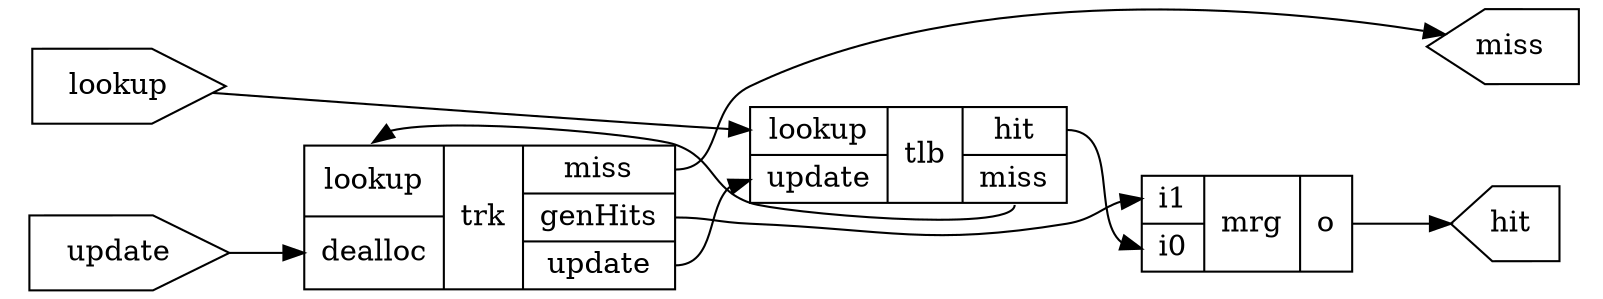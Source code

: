 digraph G {
        graph [rankdir = LR];

        trk[shape=record, label="{ {<lookup>lookup | <dealloc>dealloc}| trk |{<miss>miss | <genHits>genHits | <update>update} }"];
        tlb[shape=record, label="{ {<lookup>lookup | <update>update}| tlb |{<hit>hit | <miss>miss} }"];
        mrg[shape=record, label="{ {<i1>i1 | <i0>i0}| mrg |{<o>o} }"];
        lookup[shape=house, orientation=270, label="lookup"];
        update[shape=house, orientation=270, label="update"];
        miss[shape=house, orientation=90, label="miss"];
        hit[shape=house, orientation=90, label="hit"];

        trk:miss -> miss;
        trk:genHits -> mrg:i1;
        trk:update -> tlb:update;
        tlb:hit -> mrg:i0;
        tlb:miss -> trk:lookup;
        mrg:o -> hit;
        lookup -> tlb:lookup;
        update -> trk:dealloc;

	{ rank=same; lookup update }
	{ rank=same; miss hit }	
}
